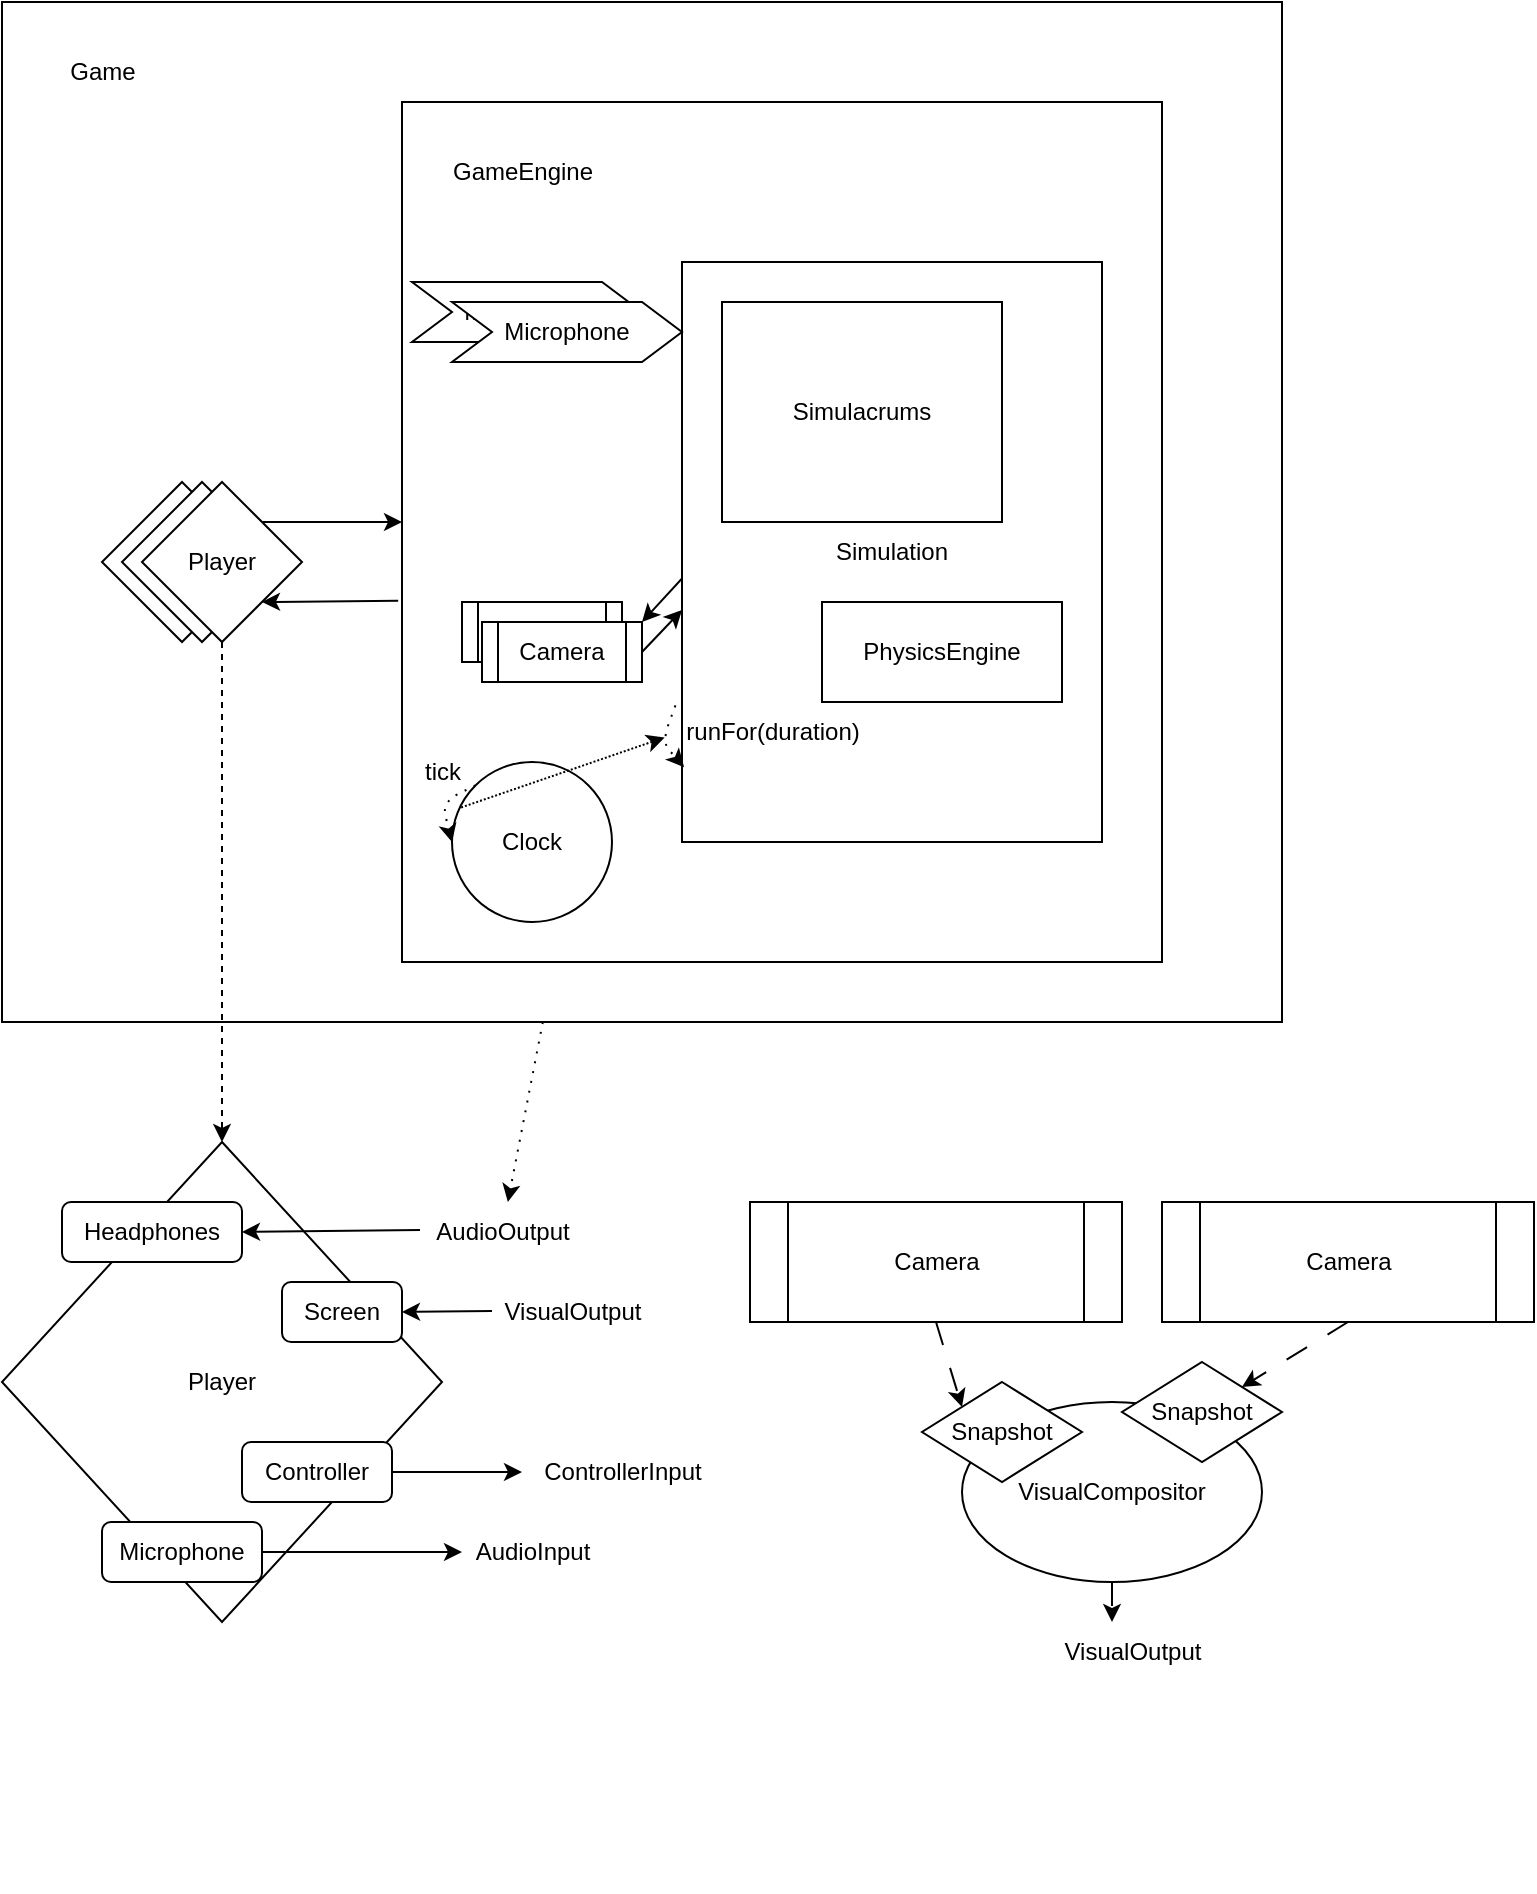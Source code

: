 <mxfile>
    <diagram id="fkAKZs2k-2HBRL4xvdSz" name="Page-1">
        <mxGraphModel dx="300" dy="522" grid="1" gridSize="10" guides="1" tooltips="1" connect="1" arrows="1" fold="1" page="1" pageScale="1" pageWidth="827" pageHeight="1169" math="0" shadow="0">
            <root>
                <mxCell id="0"/>
                <mxCell id="1" parent="0"/>
                <mxCell id="41" value="" style="edgeStyle=none;html=1;dashed=1;dashPattern=1 4;" edge="1" parent="1" source="2" target="30">
                    <mxGeometry relative="1" as="geometry"/>
                </mxCell>
                <mxCell id="2" value="" style="whiteSpace=wrap;html=1;" vertex="1" parent="1">
                    <mxGeometry x="40" y="40" width="640" height="510" as="geometry"/>
                </mxCell>
                <mxCell id="3" value="Game" style="text;html=1;align=center;verticalAlign=middle;resizable=0;points=[];autosize=1;strokeColor=none;fillColor=none;" vertex="1" parent="1">
                    <mxGeometry x="60" y="60" width="60" height="30" as="geometry"/>
                </mxCell>
                <mxCell id="4" value="" style="whiteSpace=wrap;html=1;" vertex="1" parent="1">
                    <mxGeometry x="240" y="90" width="380" height="430" as="geometry"/>
                </mxCell>
                <mxCell id="5" value="GameEngine" style="text;html=1;align=center;verticalAlign=middle;resizable=0;points=[];autosize=1;strokeColor=none;fillColor=none;" vertex="1" parent="1">
                    <mxGeometry x="255" y="110" width="90" height="30" as="geometry"/>
                </mxCell>
                <mxCell id="16" style="edgeStyle=none;html=1;exitX=-0.005;exitY=0.58;exitDx=0;exitDy=0;entryX=1;entryY=1;entryDx=0;entryDy=0;exitPerimeter=0;" edge="1" parent="1" source="4" target="14">
                    <mxGeometry relative="1" as="geometry"/>
                </mxCell>
                <mxCell id="20" style="edgeStyle=none;html=1;exitX=0.006;exitY=0.541;exitDx=0;exitDy=0;exitPerimeter=0;" edge="1" parent="1" source="6">
                    <mxGeometry relative="1" as="geometry">
                        <mxPoint x="360" y="350" as="targetPoint"/>
                        <mxPoint x="380" y="315" as="sourcePoint"/>
                    </mxGeometry>
                </mxCell>
                <mxCell id="6" value="Simulation" style="whiteSpace=wrap;html=1;" vertex="1" parent="1">
                    <mxGeometry x="380" y="170" width="210" height="290" as="geometry"/>
                </mxCell>
                <mxCell id="7" value="Simulacrums" style="whiteSpace=wrap;html=1;" vertex="1" parent="1">
                    <mxGeometry x="400" y="190" width="140" height="110" as="geometry"/>
                </mxCell>
                <mxCell id="8" value="PhysicsEngine" style="whiteSpace=wrap;html=1;" vertex="1" parent="1">
                    <mxGeometry x="450" y="340" width="120" height="50" as="geometry"/>
                </mxCell>
                <mxCell id="9" value="Clock" style="ellipse;whiteSpace=wrap;html=1;" vertex="1" parent="1">
                    <mxGeometry x="265" y="420" width="80" height="80" as="geometry"/>
                </mxCell>
                <mxCell id="12" value="Player" style="rhombus;whiteSpace=wrap;html=1;" vertex="1" parent="1">
                    <mxGeometry x="90" y="280" width="80" height="80" as="geometry"/>
                </mxCell>
                <mxCell id="13" value="Player" style="rhombus;whiteSpace=wrap;html=1;" vertex="1" parent="1">
                    <mxGeometry x="100" y="280" width="80" height="80" as="geometry"/>
                </mxCell>
                <mxCell id="15" style="edgeStyle=none;html=1;exitX=1;exitY=0;exitDx=0;exitDy=0;" edge="1" parent="1" source="14">
                    <mxGeometry relative="1" as="geometry">
                        <mxPoint x="240" y="300" as="targetPoint"/>
                    </mxGeometry>
                </mxCell>
                <mxCell id="35" style="edgeStyle=none;html=1;exitX=0.5;exitY=1;exitDx=0;exitDy=0;entryX=0.5;entryY=0;entryDx=0;entryDy=0;dashed=1;" edge="1" parent="1" source="14" target="21">
                    <mxGeometry relative="1" as="geometry"/>
                </mxCell>
                <mxCell id="14" value="Player" style="rhombus;whiteSpace=wrap;html=1;" vertex="1" parent="1">
                    <mxGeometry x="110" y="280" width="80" height="80" as="geometry"/>
                </mxCell>
                <mxCell id="17" value="Camera" style="shape=process;whiteSpace=wrap;html=1;backgroundOutline=1;" vertex="1" parent="1">
                    <mxGeometry x="270" y="340" width="80" height="30" as="geometry"/>
                </mxCell>
                <mxCell id="19" style="edgeStyle=none;html=1;exitX=1;exitY=0.5;exitDx=0;exitDy=0;" edge="1" parent="1" source="18">
                    <mxGeometry relative="1" as="geometry">
                        <mxPoint x="380" y="344" as="targetPoint"/>
                    </mxGeometry>
                </mxCell>
                <mxCell id="18" value="Camera" style="shape=process;whiteSpace=wrap;html=1;backgroundOutline=1;" vertex="1" parent="1">
                    <mxGeometry x="280" y="350" width="80" height="30" as="geometry"/>
                </mxCell>
                <mxCell id="21" value="Player" style="rhombus;whiteSpace=wrap;html=1;" vertex="1" parent="1">
                    <mxGeometry x="40" y="610" width="220" height="240" as="geometry"/>
                </mxCell>
                <mxCell id="22" value="Headphones" style="rounded=1;whiteSpace=wrap;html=1;" vertex="1" parent="1">
                    <mxGeometry x="70" y="640" width="90" height="30" as="geometry"/>
                </mxCell>
                <mxCell id="23" value="Screen" style="rounded=1;whiteSpace=wrap;html=1;" vertex="1" parent="1">
                    <mxGeometry x="180" y="680" width="60" height="30" as="geometry"/>
                </mxCell>
                <mxCell id="32" style="edgeStyle=none;html=1;" edge="1" parent="1" source="24">
                    <mxGeometry relative="1" as="geometry">
                        <mxPoint x="270" y="815" as="targetPoint"/>
                    </mxGeometry>
                </mxCell>
                <mxCell id="24" value="Microphone" style="rounded=1;whiteSpace=wrap;html=1;" vertex="1" parent="1">
                    <mxGeometry x="90" y="800" width="80" height="30" as="geometry"/>
                </mxCell>
                <mxCell id="31" style="edgeStyle=none;html=1;exitX=1;exitY=0.5;exitDx=0;exitDy=0;" edge="1" parent="1" source="25">
                    <mxGeometry relative="1" as="geometry">
                        <mxPoint x="300" y="775" as="targetPoint"/>
                    </mxGeometry>
                </mxCell>
                <mxCell id="25" value="Controller" style="rounded=1;whiteSpace=wrap;html=1;" vertex="1" parent="1">
                    <mxGeometry x="160" y="760" width="75" height="30" as="geometry"/>
                </mxCell>
                <mxCell id="28" style="edgeStyle=none;html=1;entryX=1;entryY=0.5;entryDx=0;entryDy=0;" edge="1" parent="1" target="23">
                    <mxGeometry relative="1" as="geometry">
                        <mxPoint x="285" y="694.5" as="sourcePoint"/>
                        <mxPoint x="240" y="694.5" as="targetPoint"/>
                    </mxGeometry>
                </mxCell>
                <mxCell id="29" value="VisualOutput" style="text;html=1;align=center;verticalAlign=middle;resizable=0;points=[];autosize=1;strokeColor=none;fillColor=none;" vertex="1" parent="1">
                    <mxGeometry x="280" y="680" width="90" height="30" as="geometry"/>
                </mxCell>
                <mxCell id="27" style="edgeStyle=none;html=1;entryX=1;entryY=0.5;entryDx=0;entryDy=0;" edge="1" parent="1" target="22">
                    <mxGeometry relative="1" as="geometry">
                        <mxPoint x="249" y="654" as="sourcePoint"/>
                    </mxGeometry>
                </mxCell>
                <mxCell id="30" value="AudioOutput" style="text;html=1;align=center;verticalAlign=middle;resizable=0;points=[];autosize=1;strokeColor=none;fillColor=none;" vertex="1" parent="1">
                    <mxGeometry x="245" y="640" width="90" height="30" as="geometry"/>
                </mxCell>
                <mxCell id="33" value="ControllerInput" style="text;html=1;align=center;verticalAlign=middle;resizable=0;points=[];autosize=1;strokeColor=none;fillColor=none;" vertex="1" parent="1">
                    <mxGeometry x="300" y="760" width="100" height="30" as="geometry"/>
                </mxCell>
                <mxCell id="34" value="AudioInput" style="text;html=1;align=center;verticalAlign=middle;resizable=0;points=[];autosize=1;strokeColor=none;fillColor=none;" vertex="1" parent="1">
                    <mxGeometry x="265" y="800" width="80" height="30" as="geometry"/>
                </mxCell>
                <mxCell id="36" value="Camera" style="shape=process;whiteSpace=wrap;html=1;backgroundOutline=1;" vertex="1" parent="1">
                    <mxGeometry x="414" y="640" width="186" height="60" as="geometry"/>
                </mxCell>
                <mxCell id="37" style="edgeStyle=none;html=1;exitX=0;exitY=0;exitDx=0;exitDy=0;entryX=0;entryY=0.5;entryDx=0;entryDy=0;dashed=1;dashPattern=1 4;" edge="1" parent="1" source="9" target="9">
                    <mxGeometry relative="1" as="geometry">
                        <Array as="points">
                            <mxPoint x="260" y="440"/>
                        </Array>
                    </mxGeometry>
                </mxCell>
                <mxCell id="38" value="tick" style="text;html=1;align=center;verticalAlign=middle;resizable=0;points=[];autosize=1;strokeColor=none;fillColor=none;" vertex="1" parent="1">
                    <mxGeometry x="240" y="410" width="40" height="30" as="geometry"/>
                </mxCell>
                <mxCell id="39" style="edgeStyle=none;html=1;exitX=0;exitY=0;exitDx=0;exitDy=0;entryX=0.005;entryY=0.871;entryDx=0;entryDy=0;dashed=1;dashPattern=1 4;entryPerimeter=0;" edge="1" parent="1" target="6">
                    <mxGeometry relative="1" as="geometry">
                        <mxPoint x="376.716" y="391.716" as="sourcePoint"/>
                        <mxPoint x="365" y="420" as="targetPoint"/>
                        <Array as="points">
                            <mxPoint x="370" y="410"/>
                        </Array>
                    </mxGeometry>
                </mxCell>
                <mxCell id="40" value="runFor(duration)" style="text;html=1;align=center;verticalAlign=middle;resizable=0;points=[];autosize=1;strokeColor=none;fillColor=none;" vertex="1" parent="1">
                    <mxGeometry x="370" y="390" width="110" height="30" as="geometry"/>
                </mxCell>
                <mxCell id="42" style="edgeStyle=none;html=1;exitX=0.739;exitY=1.091;exitDx=0;exitDy=0;entryX=0.012;entryY=0.591;entryDx=0;entryDy=0;entryPerimeter=0;dashed=1;dashPattern=1 1;exitPerimeter=0;" edge="1" parent="1" source="38" target="40">
                    <mxGeometry relative="1" as="geometry"/>
                </mxCell>
                <mxCell id="46" style="edgeStyle=none;html=1;exitX=0.5;exitY=1;exitDx=0;exitDy=0;dashed=1;dashPattern=12 12;entryX=0;entryY=0;entryDx=0;entryDy=0;" edge="1" parent="1" source="36" target="45">
                    <mxGeometry relative="1" as="geometry"/>
                </mxCell>
                <mxCell id="47" value="Camera" style="shape=process;whiteSpace=wrap;html=1;backgroundOutline=1;" vertex="1" parent="1">
                    <mxGeometry x="620" y="640" width="186" height="60" as="geometry"/>
                </mxCell>
                <mxCell id="49" style="edgeStyle=none;html=1;exitX=0.5;exitY=1;exitDx=0;exitDy=0;dashed=1;dashPattern=12 12;entryX=1;entryY=0;entryDx=0;entryDy=0;" edge="1" parent="1" source="47" target="48">
                    <mxGeometry relative="1" as="geometry"/>
                </mxCell>
                <mxCell id="51" style="edgeStyle=none;html=1;exitX=0.5;exitY=1;exitDx=0;exitDy=0;dashed=1;dashPattern=12 12;" edge="1" parent="1" source="50">
                    <mxGeometry relative="1" as="geometry">
                        <mxPoint x="595" y="850" as="targetPoint"/>
                    </mxGeometry>
                </mxCell>
                <mxCell id="50" value="VisualCompositor" style="ellipse;whiteSpace=wrap;html=1;" vertex="1" parent="1">
                    <mxGeometry x="520" y="740" width="150" height="90" as="geometry"/>
                </mxCell>
                <mxCell id="45" value="Snapshot" style="rhombus;whiteSpace=wrap;html=1;" vertex="1" parent="1">
                    <mxGeometry x="500" y="730" width="80" height="50" as="geometry"/>
                </mxCell>
                <mxCell id="48" value="Snapshot" style="rhombus;whiteSpace=wrap;html=1;" vertex="1" parent="1">
                    <mxGeometry x="600" y="720" width="80" height="50" as="geometry"/>
                </mxCell>
                <mxCell id="52" value="VisualOutput" style="text;html=1;align=center;verticalAlign=middle;resizable=0;points=[];autosize=1;strokeColor=none;fillColor=none;" vertex="1" parent="1">
                    <mxGeometry x="560" y="850" width="90" height="30" as="geometry"/>
                </mxCell>
                <mxCell id="53" value="Microphone" style="shape=step;perimeter=stepPerimeter;whiteSpace=wrap;html=1;fixedSize=1;" vertex="1" parent="1">
                    <mxGeometry x="245" y="180" width="115" height="30" as="geometry"/>
                </mxCell>
                <mxCell id="54" value="Microphone" style="shape=step;perimeter=stepPerimeter;whiteSpace=wrap;html=1;fixedSize=1;" vertex="1" parent="1">
                    <mxGeometry x="265" y="190" width="115" height="30" as="geometry"/>
                </mxCell>
                <mxCell id="56" value="&lt;p style=&quot;margin: 0px; font-variant-numeric: normal; font-variant-east-asian: normal; font-stretch: normal; font-size: 13px; line-height: normal; font-family: &amp;quot;Helvetica Neue&amp;quot;; color: rgb(0, 0, 0); text-align: start;&quot; class=&quot;p1&quot;&gt;&lt;br&gt;&lt;/p&gt;" style="text;html=1;align=center;verticalAlign=middle;resizable=0;points=[];autosize=1;strokeColor=none;fillColor=none;" vertex="1" parent="1">
                    <mxGeometry x="110" y="955" width="20" height="30" as="geometry"/>
                </mxCell>
            </root>
        </mxGraphModel>
    </diagram>
</mxfile>